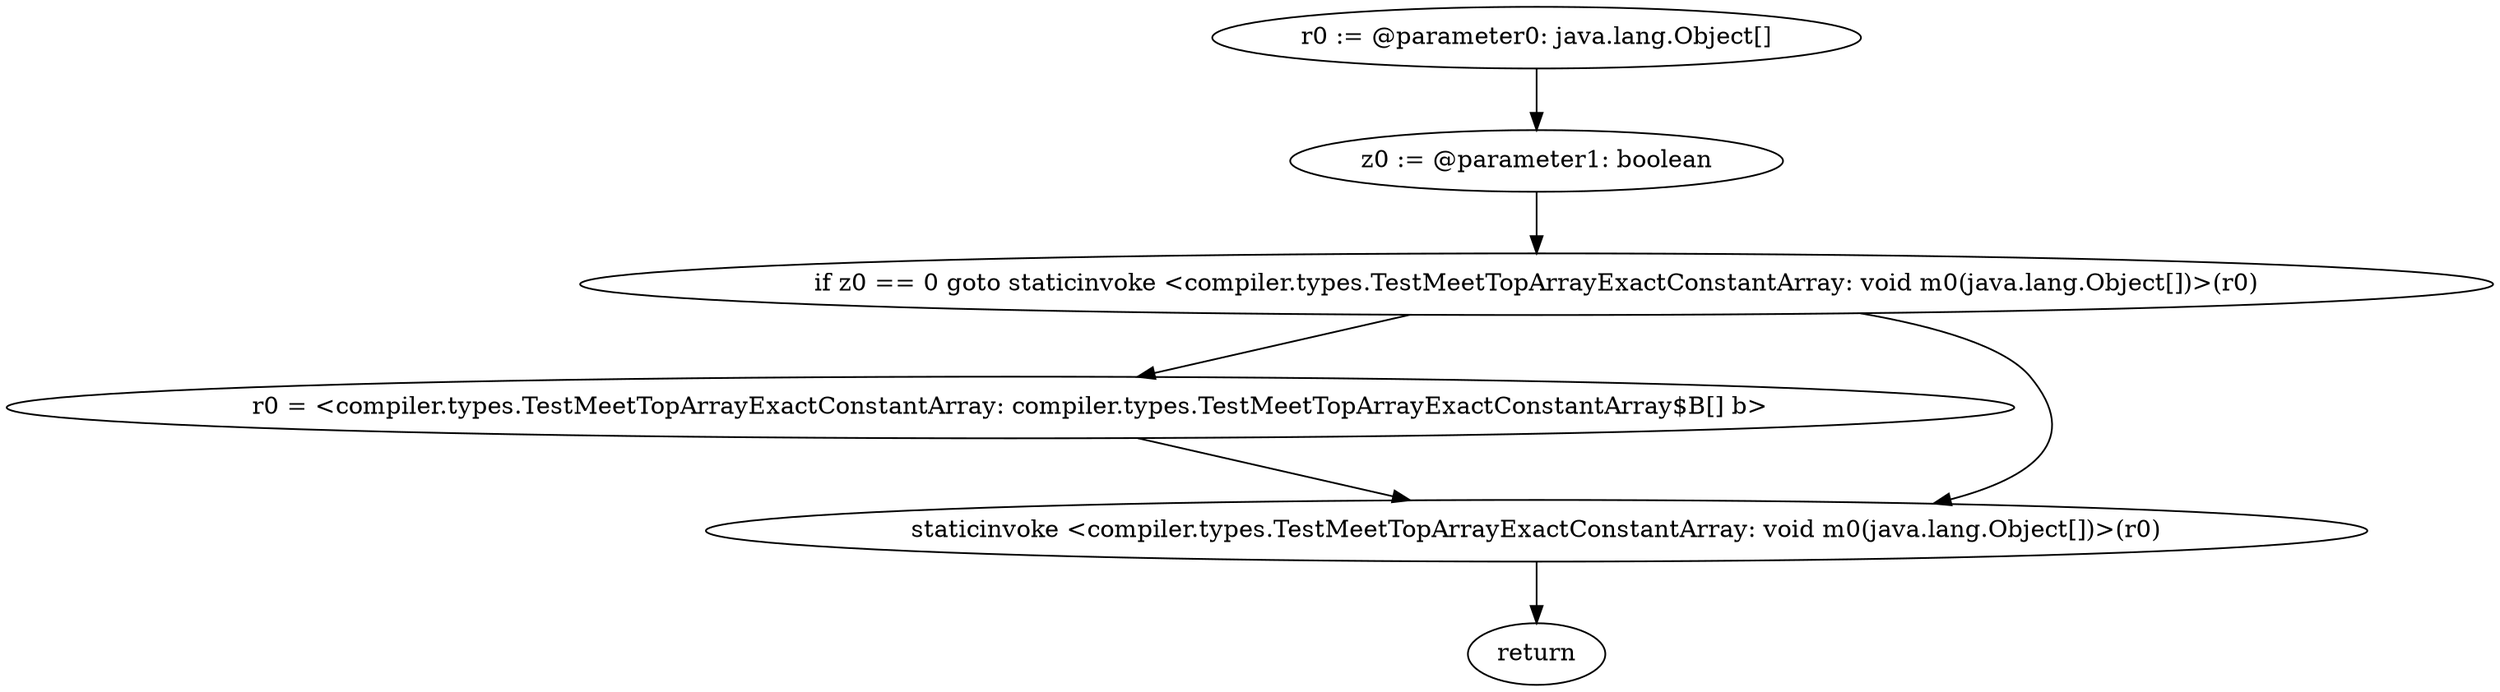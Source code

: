 digraph "unitGraph" {
    "r0 := @parameter0: java.lang.Object[]"
    "z0 := @parameter1: boolean"
    "if z0 == 0 goto staticinvoke <compiler.types.TestMeetTopArrayExactConstantArray: void m0(java.lang.Object[])>(r0)"
    "r0 = <compiler.types.TestMeetTopArrayExactConstantArray: compiler.types.TestMeetTopArrayExactConstantArray$B[] b>"
    "staticinvoke <compiler.types.TestMeetTopArrayExactConstantArray: void m0(java.lang.Object[])>(r0)"
    "return"
    "r0 := @parameter0: java.lang.Object[]"->"z0 := @parameter1: boolean";
    "z0 := @parameter1: boolean"->"if z0 == 0 goto staticinvoke <compiler.types.TestMeetTopArrayExactConstantArray: void m0(java.lang.Object[])>(r0)";
    "if z0 == 0 goto staticinvoke <compiler.types.TestMeetTopArrayExactConstantArray: void m0(java.lang.Object[])>(r0)"->"r0 = <compiler.types.TestMeetTopArrayExactConstantArray: compiler.types.TestMeetTopArrayExactConstantArray$B[] b>";
    "if z0 == 0 goto staticinvoke <compiler.types.TestMeetTopArrayExactConstantArray: void m0(java.lang.Object[])>(r0)"->"staticinvoke <compiler.types.TestMeetTopArrayExactConstantArray: void m0(java.lang.Object[])>(r0)";
    "r0 = <compiler.types.TestMeetTopArrayExactConstantArray: compiler.types.TestMeetTopArrayExactConstantArray$B[] b>"->"staticinvoke <compiler.types.TestMeetTopArrayExactConstantArray: void m0(java.lang.Object[])>(r0)";
    "staticinvoke <compiler.types.TestMeetTopArrayExactConstantArray: void m0(java.lang.Object[])>(r0)"->"return";
}
